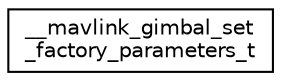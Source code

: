 digraph "Graphical Class Hierarchy"
{
 // INTERACTIVE_SVG=YES
  edge [fontname="Helvetica",fontsize="10",labelfontname="Helvetica",labelfontsize="10"];
  node [fontname="Helvetica",fontsize="10",shape=record];
  rankdir="LR";
  Node1 [label="__mavlink_gimbal_set\l_factory_parameters_t",height=0.2,width=0.4,color="black", fillcolor="white", style="filled",URL="$struct____mavlink__gimbal__set__factory__parameters__t.html"];
}
